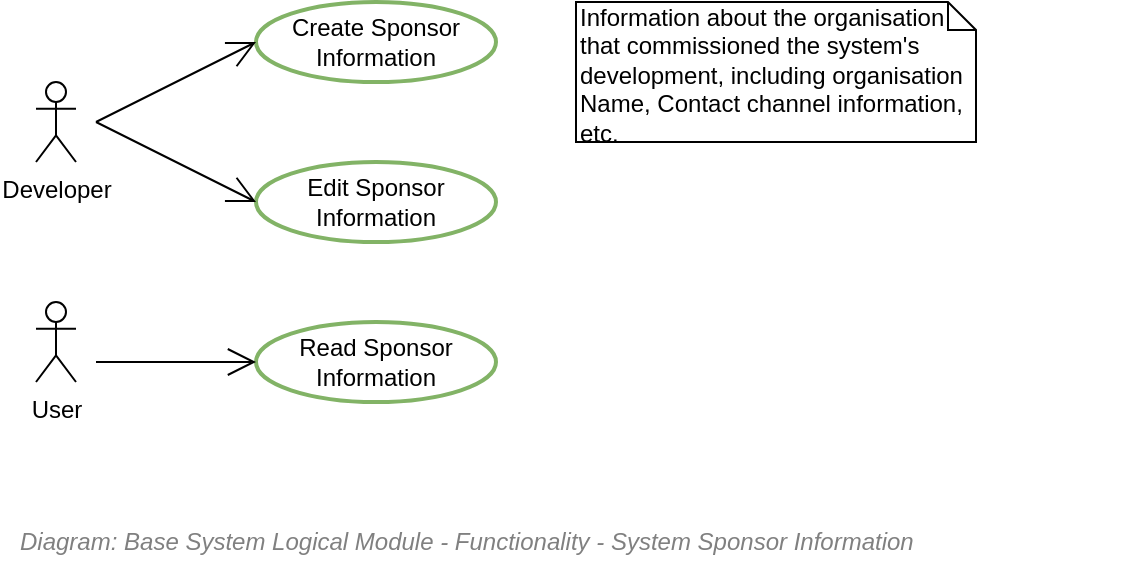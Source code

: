 <mxfile compressed="false" version="18.0.8" type="google">
  <diagram name="Functionality/System Logical Module/Sponsor Information" id="qD6M_oxDVMBFMefki04I">
    <mxGraphModel grid="1" page="1" gridSize="10" guides="1" tooltips="1" connect="1" arrows="1" fold="1" pageScale="1" pageWidth="827" pageHeight="1169" math="0" shadow="0">
      <root>
        <mxCell id="EUdj9k4-ygwC6GXZzMeQ-0" />
        <mxCell id="DUBSgx6bod0XztLXTJJ8-1" value="Notes" parent="EUdj9k4-ygwC6GXZzMeQ-0" />
        <mxCell id="DUBSgx6bod0XztLXTJJ8-0" value="Information about the organisation that commissioned the system&#39;s development, including organisation Name, Contact channel information, etc." style="shape=note;whiteSpace=wrap;html=1;size=14;verticalAlign=top;align=left;spacingTop=-6;strokeWidth=1;fillColor=none;fontSize=12;" vertex="1" parent="DUBSgx6bod0XztLXTJJ8-1">
          <mxGeometry x="400" y="200" width="200" height="70" as="geometry" />
        </mxCell>
        <mxCell id="3p7hJ3qPCMq-kQCpYzpF-1" value="Diagram/Use Cases" parent="EUdj9k4-ygwC6GXZzMeQ-0" />
        <mxCell id="3p7hJ3qPCMq-kQCpYzpF-3" value="Edit Sponsor&lt;br style=&quot;font-size: 12px;&quot;&gt;Information" style="ellipse;whiteSpace=wrap;html=1;comic=1;strokeColor=#82b366;strokeWidth=2;fillColor=none;fontSize=12;align=center;" vertex="1" parent="3p7hJ3qPCMq-kQCpYzpF-1">
          <mxGeometry x="240" y="280" width="120" height="40" as="geometry" />
        </mxCell>
        <mxCell id="3p7hJ3qPCMq-kQCpYzpF-4" value="Create Sponsor&lt;br style=&quot;font-size: 12px;&quot;&gt;Information" style="ellipse;whiteSpace=wrap;html=1;comic=1;strokeColor=#82b366;strokeWidth=2;fillColor=none;fontSize=12;align=center;" vertex="1" parent="3p7hJ3qPCMq-kQCpYzpF-1">
          <mxGeometry x="240" y="200" width="120" height="40" as="geometry" />
        </mxCell>
        <mxCell id="3p7hJ3qPCMq-kQCpYzpF-5" value="Read Sponsor&lt;br style=&quot;font-size: 12px;&quot;&gt;Information" style="ellipse;whiteSpace=wrap;html=1;comic=1;strokeColor=#82b366;strokeWidth=2;fillColor=none;fontSize=12;align=center;" vertex="1" parent="3p7hJ3qPCMq-kQCpYzpF-1">
          <mxGeometry x="240" y="360" width="120" height="40" as="geometry" />
        </mxCell>
        <mxCell id="3p7hJ3qPCMq-kQCpYzpF-6" value="Developer" style="shape=umlActor;verticalLabelPosition=bottom;labelBackgroundColor=#ffffff;verticalAlign=top;html=1;comic=0;strokeColor=#000000;strokeWidth=1;fillColor=none;gradientColor=#ffffff;fontSize=12;align=center;" vertex="1" parent="3p7hJ3qPCMq-kQCpYzpF-1">
          <mxGeometry x="130" y="240" width="20" height="40" as="geometry" />
        </mxCell>
        <mxCell id="3p7hJ3qPCMq-kQCpYzpF-7" value="User" style="shape=umlActor;verticalLabelPosition=bottom;labelBackgroundColor=#ffffff;verticalAlign=top;html=1;comic=0;strokeColor=#000000;strokeWidth=1;fillColor=none;gradientColor=#ffffff;fontSize=12;align=center;" vertex="1" parent="3p7hJ3qPCMq-kQCpYzpF-1">
          <mxGeometry x="130" y="350" width="20" height="40" as="geometry" />
        </mxCell>
        <mxCell id="3p7hJ3qPCMq-kQCpYzpF-8" value="" style="endArrow=open;endFill=1;endSize=12;html=1;strokeColor=#000000;fontSize=10;entryX=0;entryY=0.5;entryDx=0;entryDy=0;" edge="1" parent="3p7hJ3qPCMq-kQCpYzpF-1" target="3p7hJ3qPCMq-kQCpYzpF-4">
          <mxGeometry width="160" relative="1" as="geometry">
            <mxPoint x="160" y="260" as="sourcePoint" />
            <mxPoint x="320" y="315" as="targetPoint" />
          </mxGeometry>
        </mxCell>
        <mxCell id="3p7hJ3qPCMq-kQCpYzpF-9" value="" style="endArrow=open;endFill=1;endSize=12;html=1;strokeColor=#000000;fontSize=10;entryX=0;entryY=0.5;entryDx=0;entryDy=0;" edge="1" parent="3p7hJ3qPCMq-kQCpYzpF-1" target="3p7hJ3qPCMq-kQCpYzpF-3">
          <mxGeometry width="160" relative="1" as="geometry">
            <mxPoint x="160" y="260" as="sourcePoint" />
            <mxPoint x="240" y="265" as="targetPoint" />
          </mxGeometry>
        </mxCell>
        <mxCell id="3p7hJ3qPCMq-kQCpYzpF-10" value="" style="endArrow=open;endFill=1;endSize=12;html=1;strokeColor=#000000;fontSize=10;entryX=0;entryY=0.5;entryDx=0;entryDy=0;" edge="1" parent="3p7hJ3qPCMq-kQCpYzpF-1" target="3p7hJ3qPCMq-kQCpYzpF-5">
          <mxGeometry width="160" relative="1" as="geometry">
            <mxPoint x="160" y="380" as="sourcePoint" />
            <mxPoint x="240" y="220" as="targetPoint" />
          </mxGeometry>
        </mxCell>
        <mxCell id="j_jQY6_MoA7ddAZkF85R-0" value="Title/Diagram" parent="EUdj9k4-ygwC6GXZzMeQ-0" />
        <mxCell id="j_jQY6_MoA7ddAZkF85R-1" value="&lt;font style=&quot;font-size: 12px&quot;&gt;Diagram: Base System Logical Module -&amp;nbsp;Functionality -&amp;nbsp;System Sponsor Information&lt;/font&gt;" style="text;strokeColor=none;fillColor=none;html=1;fontSize=12;fontStyle=2;verticalAlign=middle;align=left;shadow=0;glass=0;comic=0;opacity=30;fontColor=#808080;" vertex="1" parent="j_jQY6_MoA7ddAZkF85R-0">
          <mxGeometry x="120" y="460" width="520" height="20" as="geometry" />
        </mxCell>
        <mxCell id="EUdj9k4-ygwC6GXZzMeQ-1" value="About" parent="EUdj9k4-ygwC6GXZzMeQ-0" />
        <UserObject label="" tooltip="ABOUT&#xa;&#xa;The sponsor is the organisation that is paying for the development of the system.&#xa;&#xa;&#xa;&#xa;Note that a User Interface will most probably want to refer to the Reseller information." id="d_qLapBw-uQUA25uXczn-0">
          <mxCell style="shape=image;html=1;verticalAlign=top;verticalLabelPosition=bottom;labelBackgroundColor=#ffffff;imageAspect=0;aspect=fixed;image=https://cdn1.iconfinder.com/data/icons/hawcons/32/699014-icon-28-information-128.png;shadow=0;dashed=0;fontFamily=Helvetica;fontSize=12;fontColor=#000000;align=center;strokeColor=#000000;fillColor=#505050;dashPattern=1 1;" vertex="1" parent="EUdj9k4-ygwC6GXZzMeQ-1">
            <mxGeometry x="660" y="460" width="20" height="20" as="geometry" />
          </mxCell>
        </UserObject>
      </root>
    </mxGraphModel>
  </diagram>
</mxfile>
